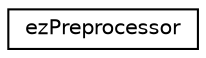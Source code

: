 digraph "Graphical Class Hierarchy"
{
 // LATEX_PDF_SIZE
  edge [fontname="Helvetica",fontsize="10",labelfontname="Helvetica",labelfontsize="10"];
  node [fontname="Helvetica",fontsize="10",shape=record];
  rankdir="LR";
  Node0 [label="ezPreprocessor",height=0.2,width=0.4,color="black", fillcolor="white", style="filled",URL="$db/dfd/classez_preprocessor.htm",tooltip="ezPreprocessor implements a standard C preprocessor. It can be used to pre-process files to get the o..."];
}
